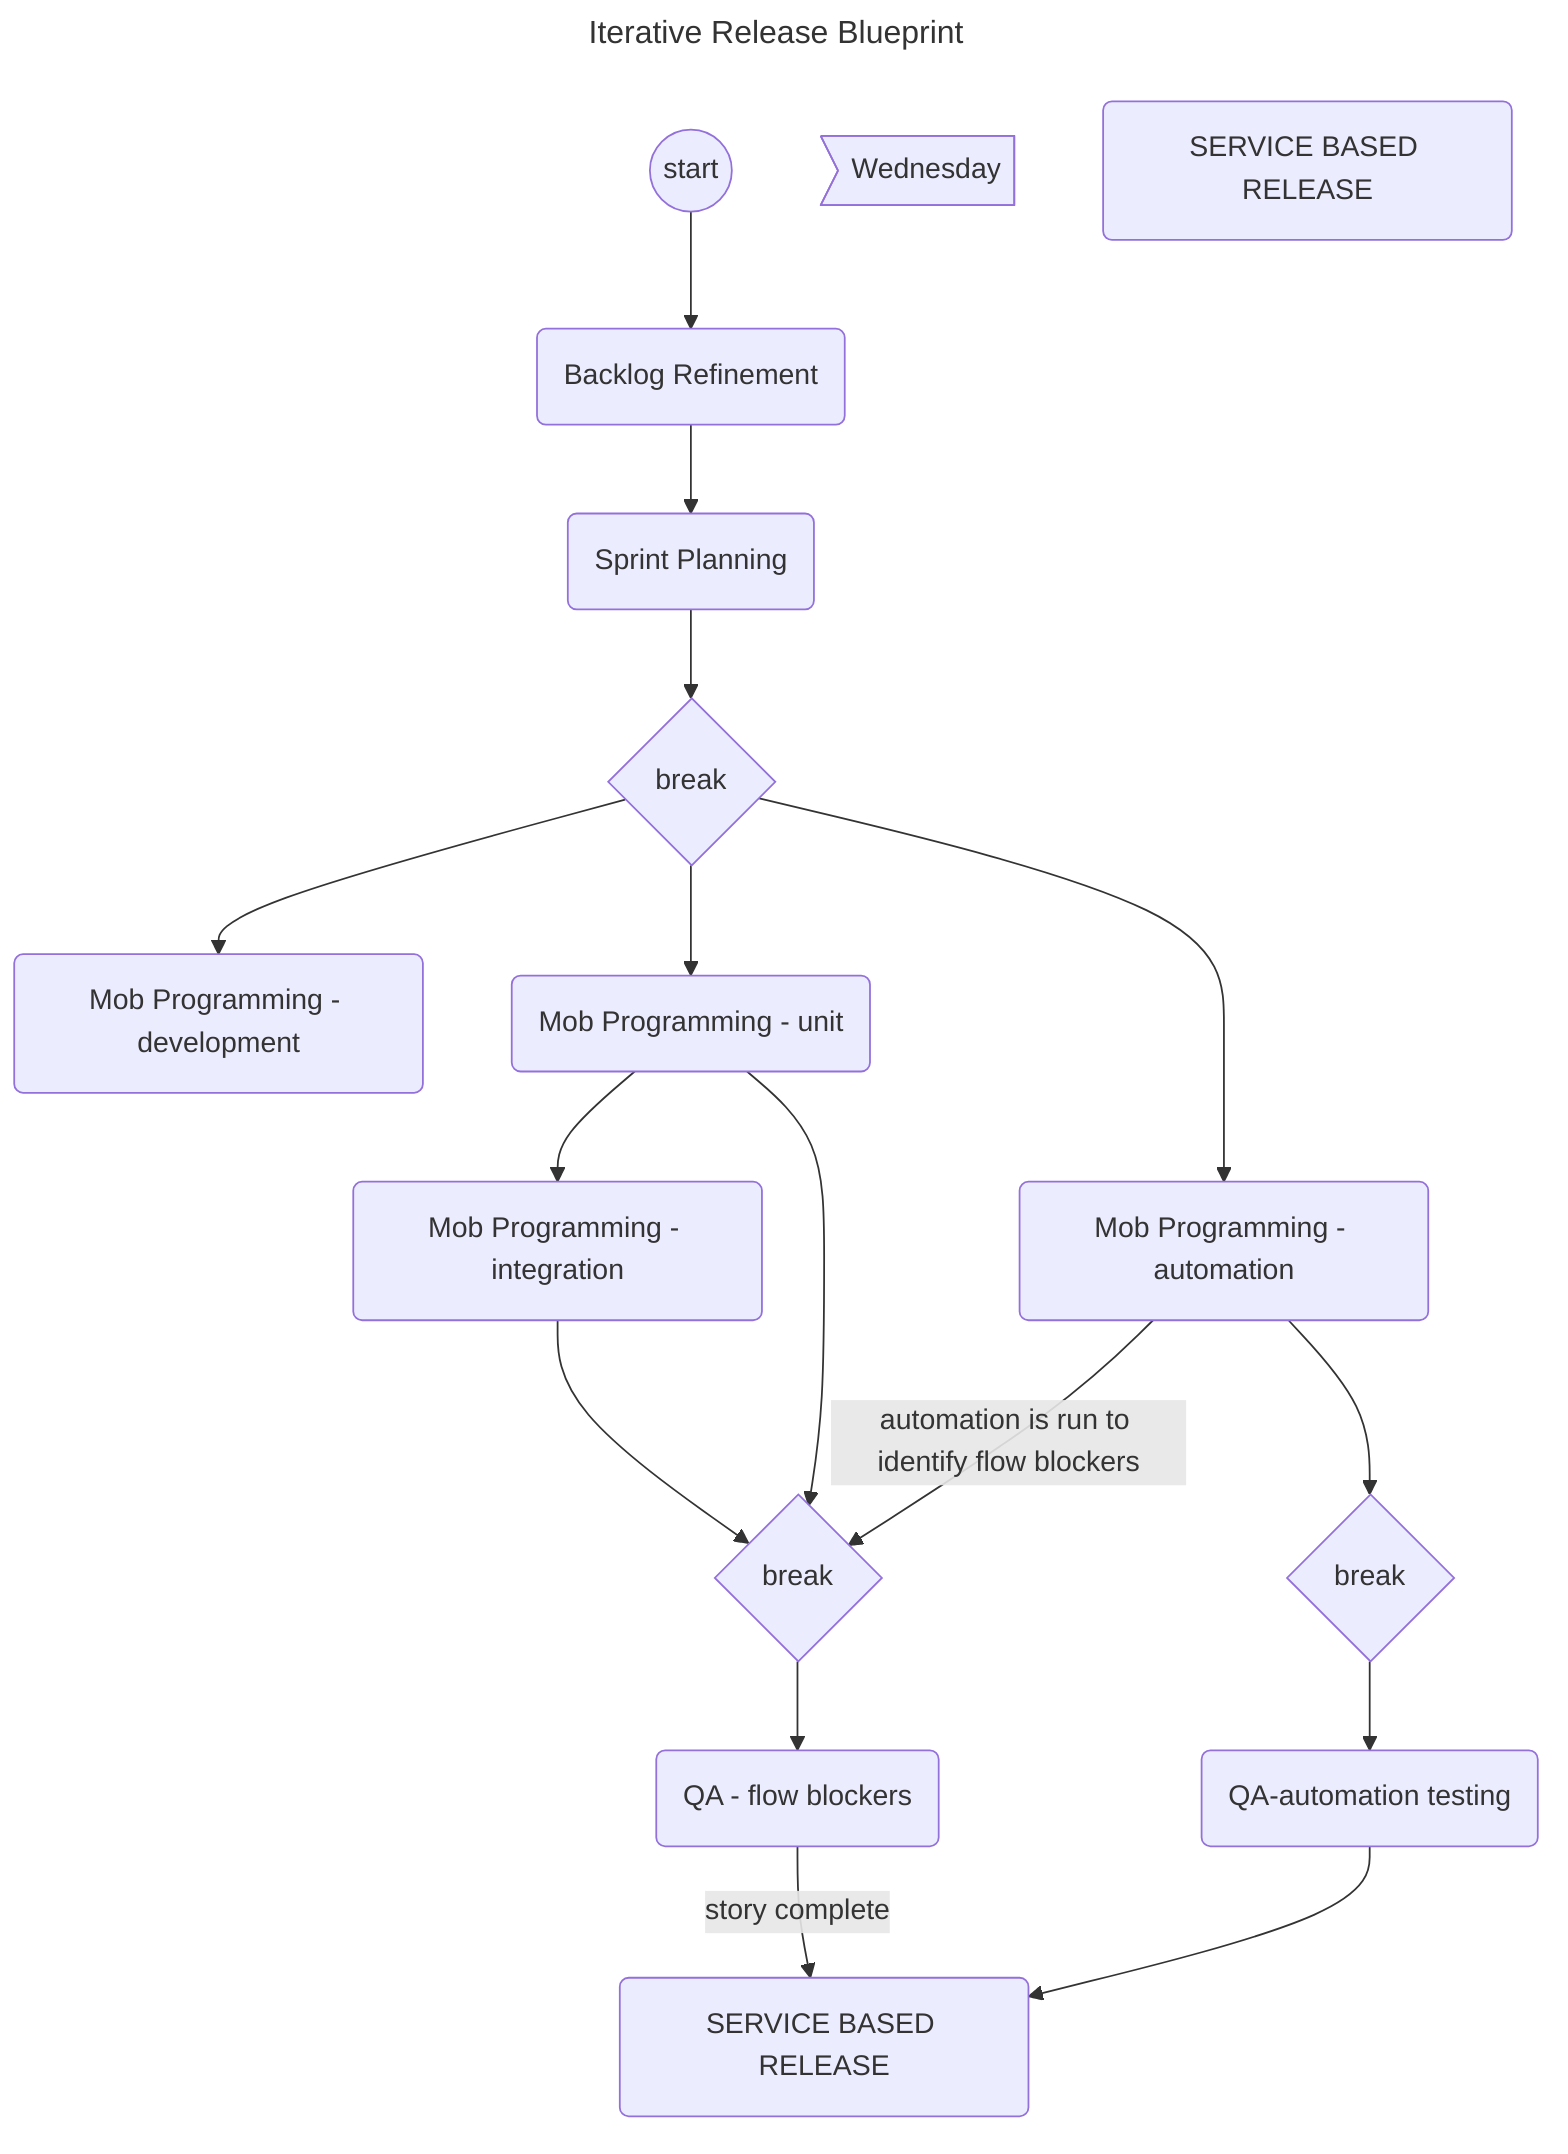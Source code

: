 ---
title: Iterative Release Blueprint
---

flowchart TD

id1((start))-->A(Backlog Refinement)
A(Backlog Refinement)-->B(Sprint Planning)

id2>Wednesday]
B(Sprint Planning)

B(Sprint Planning)-->id3{break}

id3{break}-->C(Mob Programming - development)
id3{break}-->D(Mob Programming - unit)-->F(Mob Programming - integration)
id3{break}-->E(Mob Programming - automation)

D(Mob Programming - unit)-->id4{break}
E(Mob Programming - automation)-->|automation is run to identify flow blockers|id4{break}
F(Mob Programming - integration)-->id4{break}

id4{break}-->G(QA - flow blockers)

E(Mob Programming - automation)-->id5{break}-->H(QA - automation testing)

H(QA-automation testing)-->X(SERVICE BASED RELEASE)
G(QA - flow blockers)-->|story complete|X(SERVICE BASED RELEASE)

Y(SERVICE BASED RELEASE)